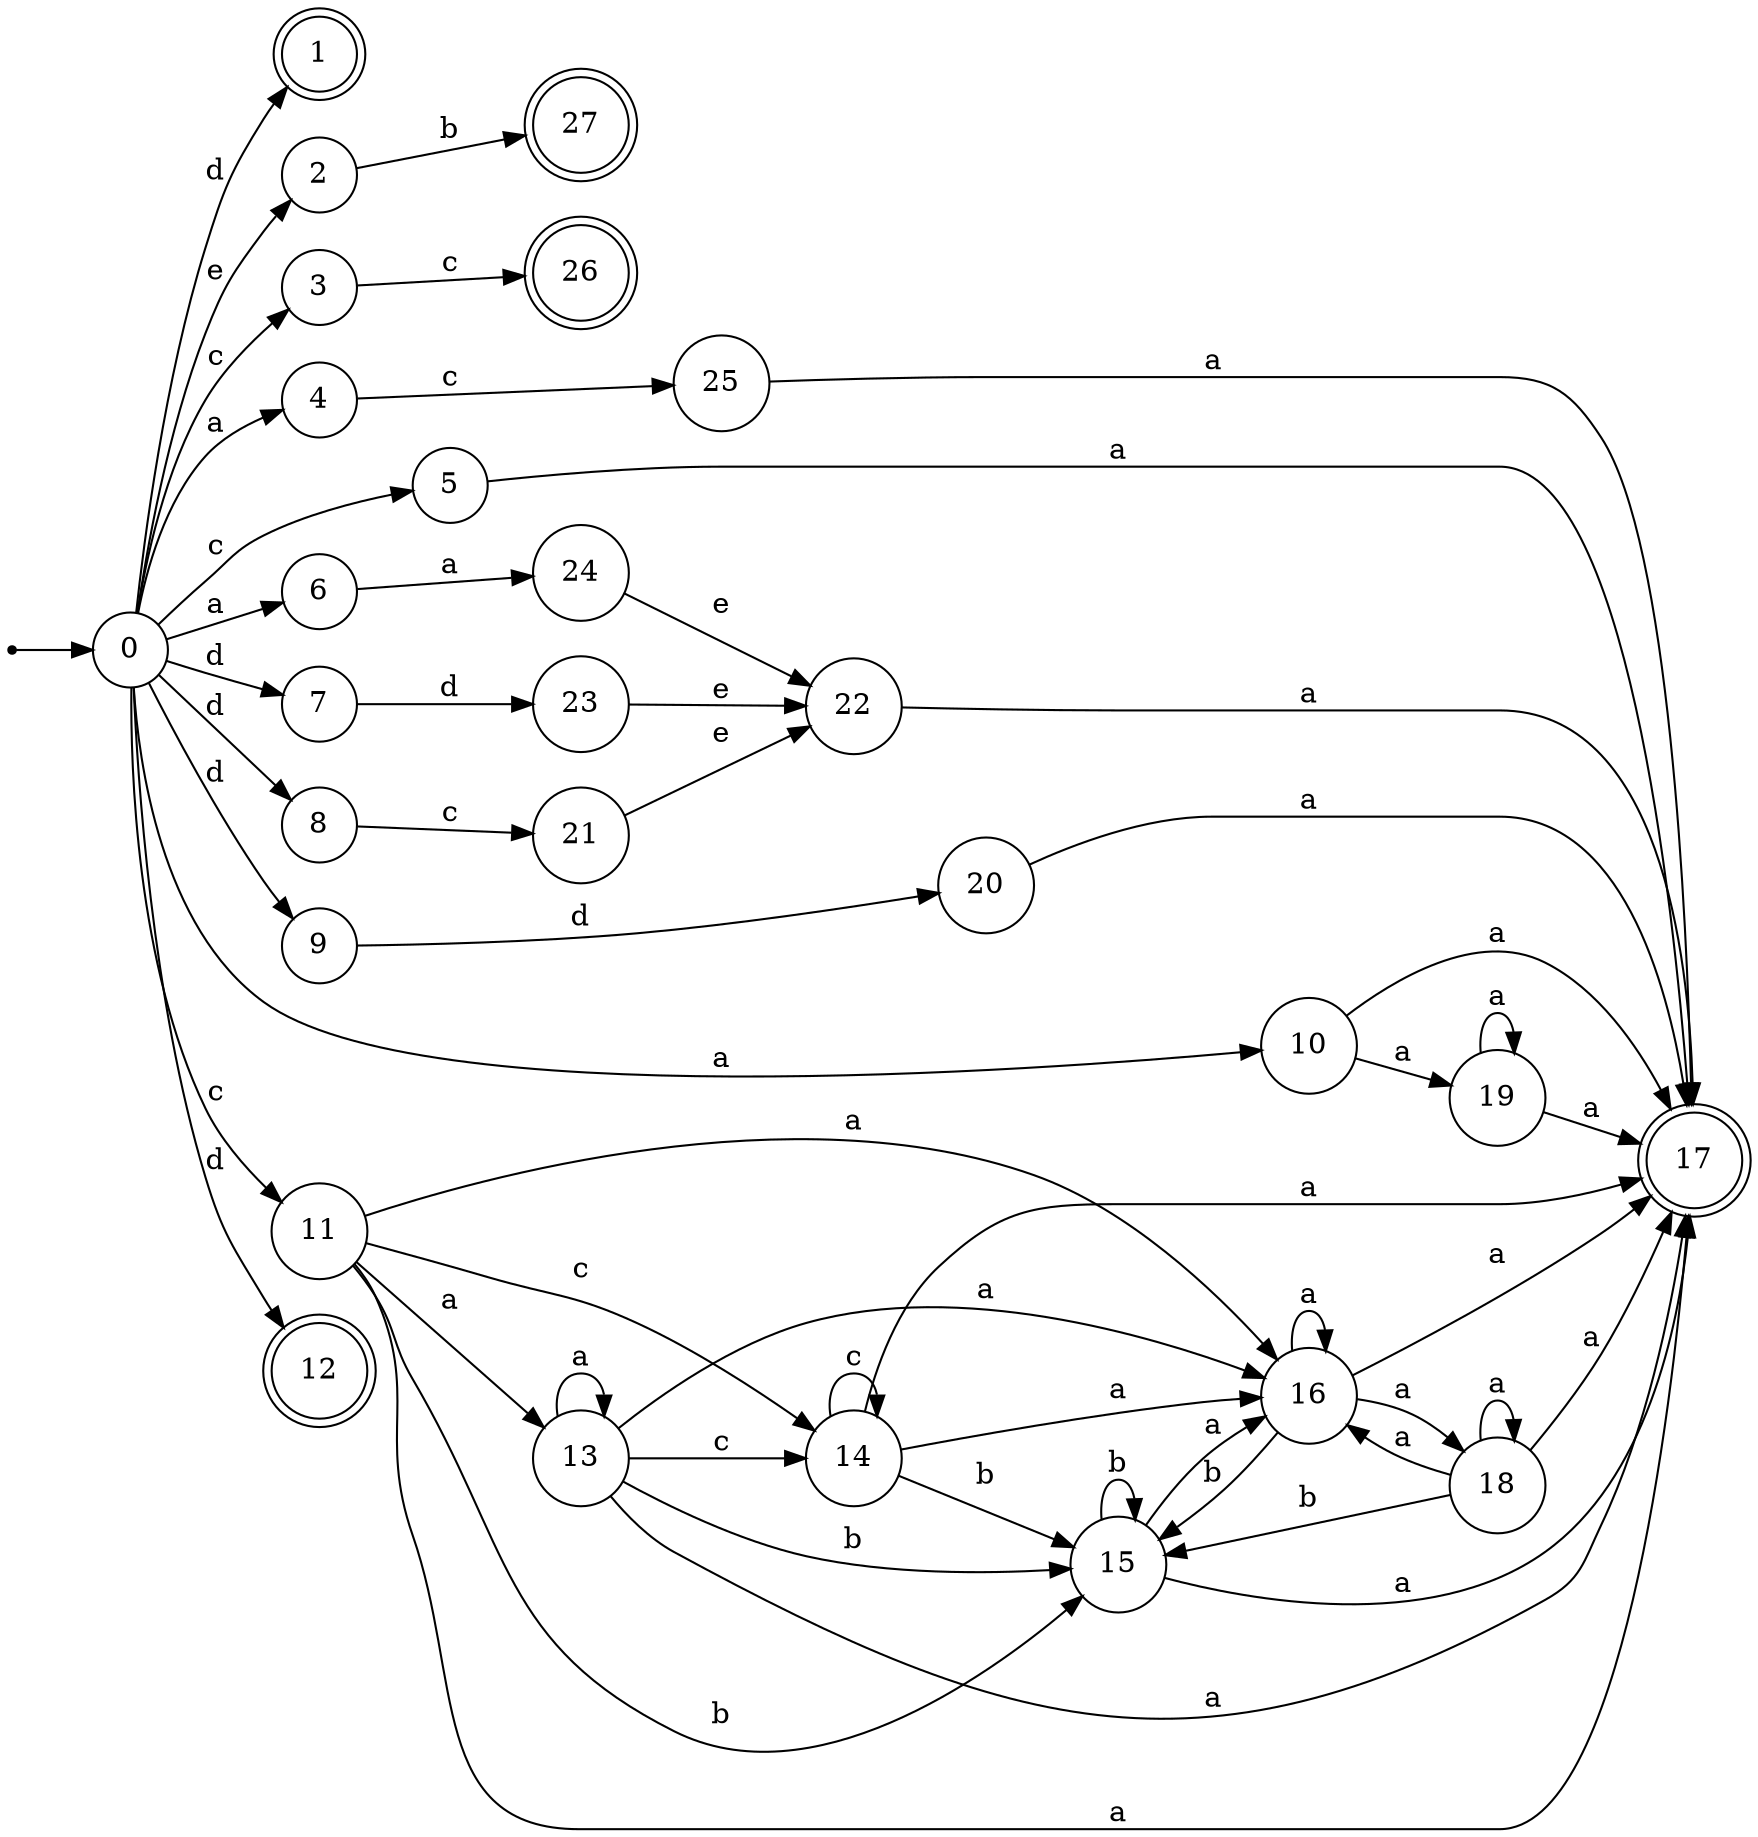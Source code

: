 digraph finite_state_machine {
rankdir=LR;
size="20,20";
node [shape = point]; "dummy0"
node [shape = circle]; "0";
"dummy0" -> "0";
node [shape = doublecircle]; "1";node [shape = circle]; "2";
node [shape = circle]; "3";
node [shape = circle]; "4";
node [shape = circle]; "5";
node [shape = circle]; "6";
node [shape = circle]; "7";
node [shape = circle]; "8";
node [shape = circle]; "9";
node [shape = circle]; "10";
node [shape = circle]; "11";
node [shape = doublecircle]; "12";node [shape = circle]; "13";
node [shape = circle]; "14";
node [shape = circle]; "15";
node [shape = circle]; "16";
node [shape = doublecircle]; "17";node [shape = circle]; "18";
node [shape = circle]; "19";
node [shape = circle]; "20";
node [shape = circle]; "21";
node [shape = circle]; "22";
node [shape = circle]; "23";
node [shape = circle]; "24";
node [shape = circle]; "25";
node [shape = doublecircle]; "26";node [shape = doublecircle]; "27";"0" -> "1" [label = "d"];
 "0" -> "7" [label = "d"];
 "0" -> "8" [label = "d"];
 "0" -> "9" [label = "d"];
 "0" -> "12" [label = "d"];
 "0" -> "2" [label = "e"];
 "0" -> "11" [label = "c"];
 "0" -> "3" [label = "c"];
 "0" -> "5" [label = "c"];
 "0" -> "10" [label = "a"];
 "0" -> "4" [label = "a"];
 "0" -> "6" [label = "a"];
 "11" -> "16" [label = "a"];
 "11" -> "17" [label = "a"];
 "11" -> "13" [label = "a"];
 "11" -> "14" [label = "c"];
 "11" -> "15" [label = "b"];
 "16" -> "16" [label = "a"];
 "16" -> "17" [label = "a"];
 "16" -> "18" [label = "a"];
 "16" -> "15" [label = "b"];
 "18" -> "16" [label = "a"];
 "18" -> "17" [label = "a"];
 "18" -> "18" [label = "a"];
 "18" -> "15" [label = "b"];
 "15" -> "15" [label = "b"];
 "15" -> "16" [label = "a"];
 "15" -> "17" [label = "a"];
 "14" -> "14" [label = "c"];
 "14" -> "15" [label = "b"];
 "14" -> "16" [label = "a"];
 "14" -> "17" [label = "a"];
 "13" -> "16" [label = "a"];
 "13" -> "17" [label = "a"];
 "13" -> "13" [label = "a"];
 "13" -> "14" [label = "c"];
 "13" -> "15" [label = "b"];
 "10" -> "17" [label = "a"];
 "10" -> "19" [label = "a"];
 "19" -> "17" [label = "a"];
 "19" -> "19" [label = "a"];
 "9" -> "20" [label = "d"];
 "20" -> "17" [label = "a"];
 "8" -> "21" [label = "c"];
 "21" -> "22" [label = "e"];
 "22" -> "17" [label = "a"];
 "7" -> "23" [label = "d"];
 "23" -> "22" [label = "e"];
 "6" -> "24" [label = "a"];
 "24" -> "22" [label = "e"];
 "5" -> "17" [label = "a"];
 "4" -> "25" [label = "c"];
 "25" -> "17" [label = "a"];
 "3" -> "26" [label = "c"];
 "2" -> "27" [label = "b"];
 }
